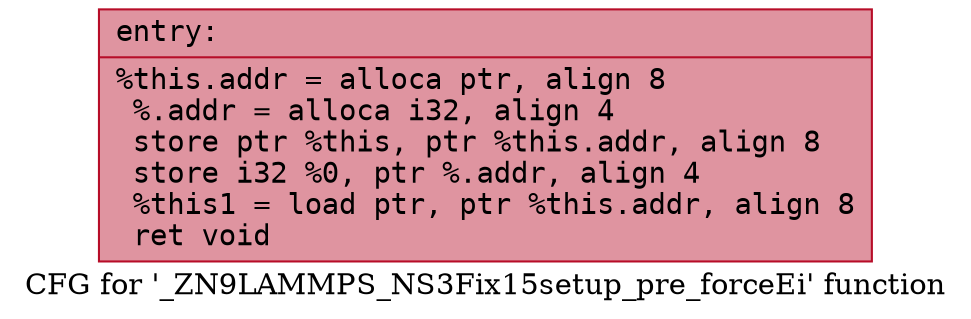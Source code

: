 digraph "CFG for '_ZN9LAMMPS_NS3Fix15setup_pre_forceEi' function" {
	label="CFG for '_ZN9LAMMPS_NS3Fix15setup_pre_forceEi' function";

	Node0x560f40cb0d50 [shape=record,color="#b70d28ff", style=filled, fillcolor="#b70d2870" fontname="Courier",label="{entry:\l|  %this.addr = alloca ptr, align 8\l  %.addr = alloca i32, align 4\l  store ptr %this, ptr %this.addr, align 8\l  store i32 %0, ptr %.addr, align 4\l  %this1 = load ptr, ptr %this.addr, align 8\l  ret void\l}"];
}
